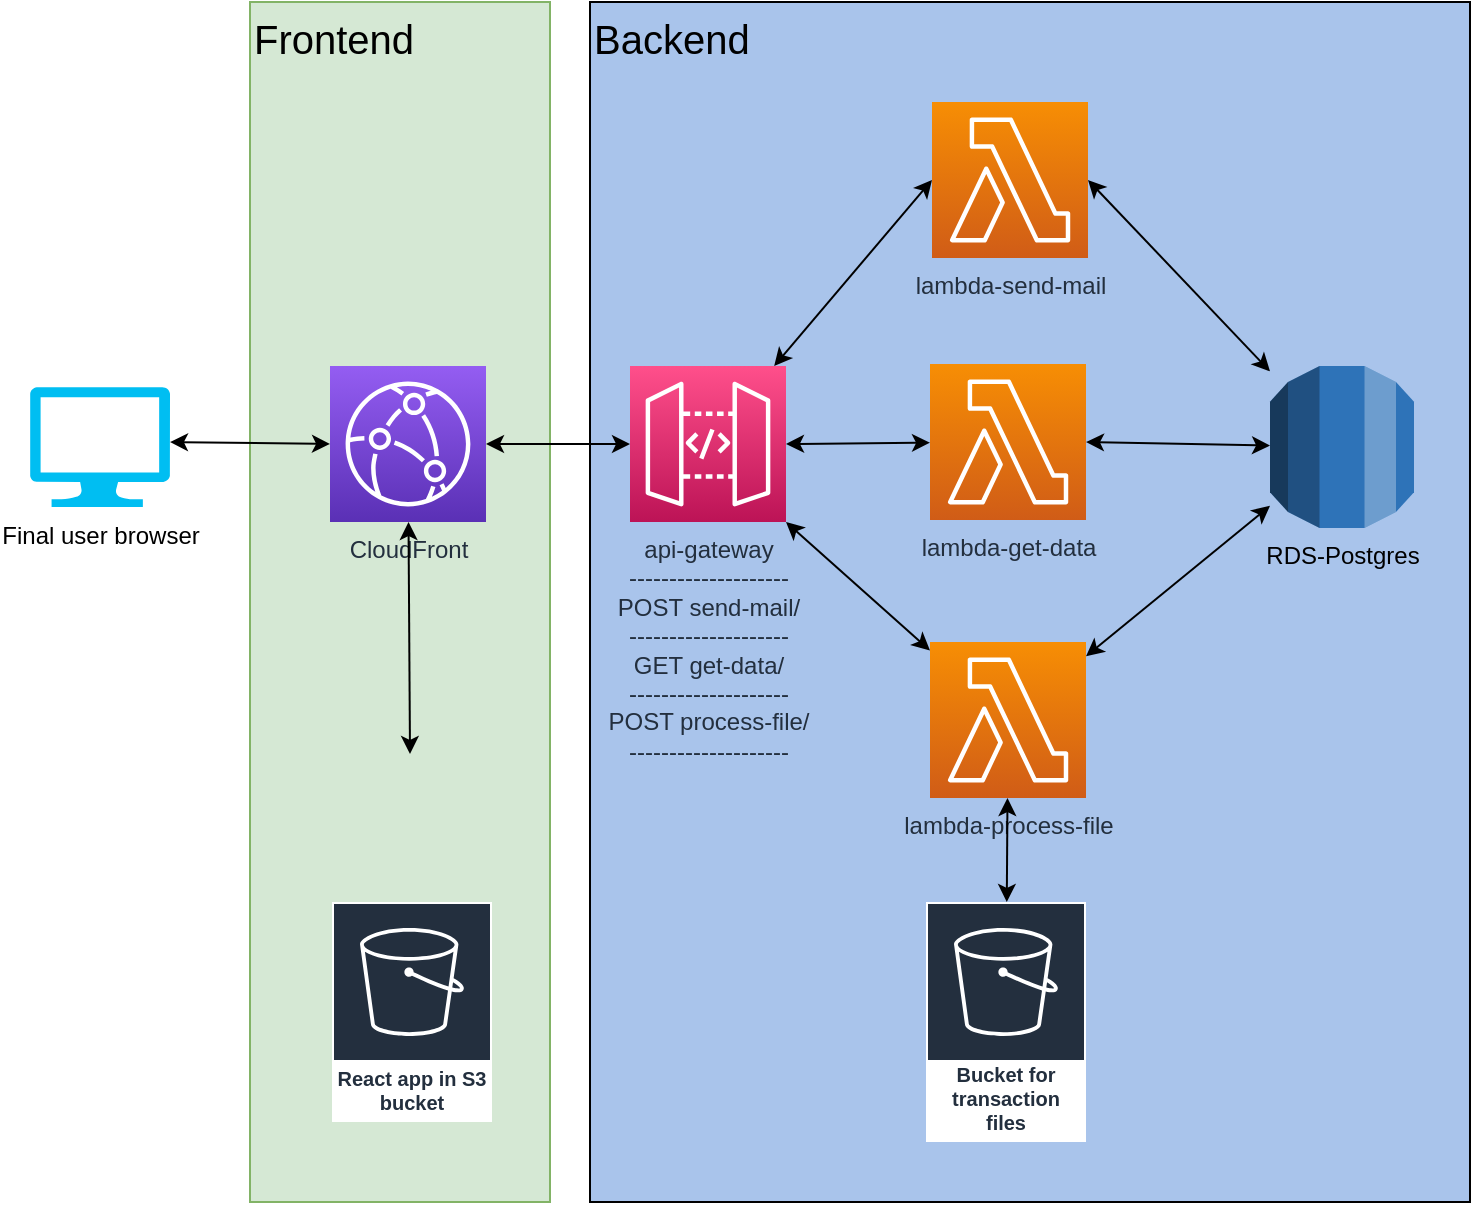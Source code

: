 <mxfile version="20.8.5" type="device"><diagram id="7Ydg3tMNWPYr-OU-F5ib" name="Page-1"><mxGraphModel dx="1123" dy="718" grid="1" gridSize="10" guides="1" tooltips="1" connect="1" arrows="1" fold="1" page="1" pageScale="1" pageWidth="850" pageHeight="1100" math="0" shadow="0"><root><mxCell id="0"/><mxCell id="1" parent="0"/><mxCell id="m93VnhG917iR_nW48uMm-42" style="edgeStyle=none;rounded=0;orthogonalLoop=1;jettySize=auto;html=1;fontSize=20;" parent="1" source="m93VnhG917iR_nW48uMm-4" target="m93VnhG917iR_nW48uMm-6" edge="1"><mxGeometry relative="1" as="geometry"/></mxCell><mxCell id="m93VnhG917iR_nW48uMm-25" value="&lt;font style=&quot;font-size: 20px;&quot;&gt;Frontend&lt;/font&gt;" style="rounded=0;whiteSpace=wrap;html=1;fillColor=#d5e8d4;align=left;verticalAlign=top;strokeColor=#82b366;" parent="1" vertex="1"><mxGeometry x="150" y="280" width="150" height="600" as="geometry"/></mxCell><mxCell id="m93VnhG917iR_nW48uMm-24" value="&lt;font style=&quot;font-size: 20px;&quot;&gt;Backend&lt;/font&gt;" style="rounded=0;whiteSpace=wrap;html=1;fillColor=#A9C4EB;align=left;verticalAlign=top;" parent="1" vertex="1"><mxGeometry x="320" y="280" width="440" height="600" as="geometry"/></mxCell><mxCell id="m93VnhG917iR_nW48uMm-2" value="api-gateway&lt;br&gt;--------------------&lt;br&gt;POST send-mail/&lt;br&gt;--------------------&lt;br&gt;GET get-data/&lt;br&gt;--------------------&lt;br&gt;POST process-file/&lt;br&gt;--------------------" style="sketch=0;points=[[0,0,0],[0.25,0,0],[0.5,0,0],[0.75,0,0],[1,0,0],[0,1,0],[0.25,1,0],[0.5,1,0],[0.75,1,0],[1,1,0],[0,0.25,0],[0,0.5,0],[0,0.75,0],[1,0.25,0],[1,0.5,0],[1,0.75,0]];outlineConnect=0;fontColor=#232F3E;gradientColor=#FF4F8B;gradientDirection=north;fillColor=#BC1356;strokeColor=#ffffff;dashed=0;verticalLabelPosition=bottom;verticalAlign=top;align=center;html=1;fontSize=12;fontStyle=0;aspect=fixed;shape=mxgraph.aws4.resourceIcon;resIcon=mxgraph.aws4.api_gateway;" parent="1" vertex="1"><mxGeometry x="340" y="462" width="78" height="78" as="geometry"/></mxCell><mxCell id="m93VnhG917iR_nW48uMm-3" value="lambda-get-data" style="sketch=0;points=[[0,0,0],[0.25,0,0],[0.5,0,0],[0.75,0,0],[1,0,0],[0,1,0],[0.25,1,0],[0.5,1,0],[0.75,1,0],[1,1,0],[0,0.25,0],[0,0.5,0],[0,0.75,0],[1,0.25,0],[1,0.5,0],[1,0.75,0]];outlineConnect=0;fontColor=#232F3E;gradientColor=#F78E04;gradientDirection=north;fillColor=#D05C17;strokeColor=#ffffff;dashed=0;verticalLabelPosition=bottom;verticalAlign=top;align=center;html=1;fontSize=12;fontStyle=0;aspect=fixed;shape=mxgraph.aws4.resourceIcon;resIcon=mxgraph.aws4.lambda;" parent="1" vertex="1"><mxGeometry x="490" y="461" width="78" height="78" as="geometry"/></mxCell><mxCell id="m93VnhG917iR_nW48uMm-4" value="lambda-process-file" style="sketch=0;points=[[0,0,0],[0.25,0,0],[0.5,0,0],[0.75,0,0],[1,0,0],[0,1,0],[0.25,1,0],[0.5,1,0],[0.75,1,0],[1,1,0],[0,0.25,0],[0,0.5,0],[0,0.75,0],[1,0.25,0],[1,0.5,0],[1,0.75,0]];outlineConnect=0;fontColor=#232F3E;gradientColor=#F78E04;gradientDirection=north;fillColor=#D05C17;strokeColor=#ffffff;dashed=0;verticalLabelPosition=bottom;verticalAlign=top;align=center;html=1;fontSize=12;fontStyle=0;aspect=fixed;shape=mxgraph.aws4.resourceIcon;resIcon=mxgraph.aws4.lambda;" parent="1" vertex="1"><mxGeometry x="490" y="600" width="78" height="78" as="geometry"/></mxCell><mxCell id="m93VnhG917iR_nW48uMm-5" value="RDS-Postgres" style="outlineConnect=0;dashed=0;verticalLabelPosition=bottom;verticalAlign=top;align=center;html=1;shape=mxgraph.aws3.rds;fillColor=#2E73B8;gradientColor=none;" parent="1" vertex="1"><mxGeometry x="660" y="462" width="72" height="81" as="geometry"/></mxCell><mxCell id="m93VnhG917iR_nW48uMm-6" value="Bucket for transaction files" style="sketch=0;outlineConnect=0;fontColor=#232F3E;gradientColor=none;strokeColor=#ffffff;fillColor=#232F3E;dashed=0;verticalLabelPosition=middle;verticalAlign=bottom;align=center;html=1;whiteSpace=wrap;fontSize=10;fontStyle=1;spacing=3;shape=mxgraph.aws4.productIcon;prIcon=mxgraph.aws4.s3;" parent="1" vertex="1"><mxGeometry x="488" y="730" width="80" height="120" as="geometry"/></mxCell><mxCell id="m93VnhG917iR_nW48uMm-7" value="" style="shape=image;html=1;verticalAlign=top;verticalLabelPosition=bottom;labelBackgroundColor=#ffffff;imageAspect=0;aspect=fixed;image=https://cdn1.iconfinder.com/data/icons/ionicons-fill-vol-2/512/logo-react-128.png" parent="1" vertex="1"><mxGeometry x="193" y="656" width="74" height="74" as="geometry"/></mxCell><mxCell id="m93VnhG917iR_nW48uMm-8" value="React app in S3 bucket" style="sketch=0;outlineConnect=0;fontColor=#232F3E;gradientColor=none;strokeColor=#ffffff;fillColor=#232F3E;dashed=0;verticalLabelPosition=middle;verticalAlign=bottom;align=center;html=1;whiteSpace=wrap;fontSize=10;fontStyle=1;spacing=3;shape=mxgraph.aws4.productIcon;prIcon=mxgraph.aws4.s3;" parent="1" vertex="1"><mxGeometry x="191" y="730" width="80" height="110" as="geometry"/></mxCell><mxCell id="m93VnhG917iR_nW48uMm-9" value="CloudFront" style="sketch=0;points=[[0,0,0],[0.25,0,0],[0.5,0,0],[0.75,0,0],[1,0,0],[0,1,0],[0.25,1,0],[0.5,1,0],[0.75,1,0],[1,1,0],[0,0.25,0],[0,0.5,0],[0,0.75,0],[1,0.25,0],[1,0.5,0],[1,0.75,0]];outlineConnect=0;fontColor=#232F3E;gradientColor=#945DF2;gradientDirection=north;fillColor=#5A30B5;strokeColor=#ffffff;dashed=0;verticalLabelPosition=bottom;verticalAlign=top;align=center;html=1;fontSize=12;fontStyle=0;aspect=fixed;shape=mxgraph.aws4.resourceIcon;resIcon=mxgraph.aws4.cloudfront;" parent="1" vertex="1"><mxGeometry x="190" y="462" width="78" height="78" as="geometry"/></mxCell><mxCell id="m93VnhG917iR_nW48uMm-10" value="lambda-send-mail" style="sketch=0;points=[[0,0,0],[0.25,0,0],[0.5,0,0],[0.75,0,0],[1,0,0],[0,1,0],[0.25,1,0],[0.5,1,0],[0.75,1,0],[1,1,0],[0,0.25,0],[0,0.5,0],[0,0.75,0],[1,0.25,0],[1,0.5,0],[1,0.75,0]];outlineConnect=0;fontColor=#232F3E;gradientColor=#F78E04;gradientDirection=north;fillColor=#D05C17;strokeColor=#ffffff;dashed=0;verticalLabelPosition=bottom;verticalAlign=top;align=center;html=1;fontSize=12;fontStyle=0;aspect=fixed;shape=mxgraph.aws4.resourceIcon;resIcon=mxgraph.aws4.lambda;" parent="1" vertex="1"><mxGeometry x="491" y="330" width="78" height="78" as="geometry"/></mxCell><mxCell id="m93VnhG917iR_nW48uMm-13" value="Final user browser" style="verticalLabelPosition=bottom;html=1;verticalAlign=top;align=center;strokeColor=none;fillColor=#00BEF2;shape=mxgraph.azure.computer;pointerEvents=1;" parent="1" vertex="1"><mxGeometry x="40" y="472.5" width="70" height="60" as="geometry"/></mxCell><mxCell id="m93VnhG917iR_nW48uMm-33" value="" style="endArrow=classic;startArrow=classic;html=1;rounded=0;fontSize=20;entryX=0;entryY=0.5;entryDx=0;entryDy=0;entryPerimeter=0;" parent="1" target="m93VnhG917iR_nW48uMm-9" edge="1"><mxGeometry width="50" height="50" relative="1" as="geometry"><mxPoint x="110" y="500" as="sourcePoint"/><mxPoint x="160" y="450" as="targetPoint"/><Array as="points"/></mxGeometry></mxCell><mxCell id="m93VnhG917iR_nW48uMm-34" value="" style="endArrow=classic;startArrow=classic;html=1;rounded=0;fontSize=20;" parent="1" target="m93VnhG917iR_nW48uMm-9" edge="1"><mxGeometry width="50" height="50" relative="1" as="geometry"><mxPoint x="230" y="656" as="sourcePoint"/><mxPoint x="310" y="657" as="targetPoint"/><Array as="points"/></mxGeometry></mxCell><mxCell id="m93VnhG917iR_nW48uMm-35" value="" style="endArrow=classic;startArrow=classic;html=1;rounded=0;fontSize=20;entryX=0;entryY=0.5;entryDx=0;entryDy=0;entryPerimeter=0;exitX=1;exitY=0.5;exitDx=0;exitDy=0;exitPerimeter=0;" parent="1" source="m93VnhG917iR_nW48uMm-9" target="m93VnhG917iR_nW48uMm-2" edge="1"><mxGeometry width="50" height="50" relative="1" as="geometry"><mxPoint x="130" y="520" as="sourcePoint"/><mxPoint x="210" y="521" as="targetPoint"/><Array as="points"/></mxGeometry></mxCell><mxCell id="m93VnhG917iR_nW48uMm-36" value="" style="endArrow=classic;startArrow=classic;html=1;rounded=0;fontSize=20;entryX=0;entryY=0.5;entryDx=0;entryDy=0;entryPerimeter=0;" parent="1" source="m93VnhG917iR_nW48uMm-2" target="m93VnhG917iR_nW48uMm-10" edge="1"><mxGeometry width="50" height="50" relative="1" as="geometry"><mxPoint x="140" y="530" as="sourcePoint"/><mxPoint x="220" y="531" as="targetPoint"/><Array as="points"/></mxGeometry></mxCell><mxCell id="m93VnhG917iR_nW48uMm-37" value="" style="endArrow=classic;startArrow=classic;html=1;rounded=0;fontSize=20;exitX=1;exitY=0.5;exitDx=0;exitDy=0;exitPerimeter=0;" parent="1" source="m93VnhG917iR_nW48uMm-2" target="m93VnhG917iR_nW48uMm-3" edge="1"><mxGeometry width="50" height="50" relative="1" as="geometry"><mxPoint x="150" y="540" as="sourcePoint"/><mxPoint x="230" y="541" as="targetPoint"/><Array as="points"/></mxGeometry></mxCell><mxCell id="m93VnhG917iR_nW48uMm-38" value="" style="endArrow=classic;startArrow=classic;html=1;rounded=0;fontSize=20;exitX=1;exitY=1;exitDx=0;exitDy=0;exitPerimeter=0;" parent="1" source="m93VnhG917iR_nW48uMm-2" target="m93VnhG917iR_nW48uMm-4" edge="1"><mxGeometry width="50" height="50" relative="1" as="geometry"><mxPoint x="160" y="550" as="sourcePoint"/><mxPoint x="240" y="551" as="targetPoint"/><Array as="points"/></mxGeometry></mxCell><mxCell id="m93VnhG917iR_nW48uMm-39" value="" style="endArrow=classic;startArrow=classic;html=1;rounded=0;fontSize=20;exitX=1;exitY=0.5;exitDx=0;exitDy=0;exitPerimeter=0;" parent="1" source="m93VnhG917iR_nW48uMm-3" target="m93VnhG917iR_nW48uMm-5" edge="1"><mxGeometry width="50" height="50" relative="1" as="geometry"><mxPoint x="170" y="560" as="sourcePoint"/><mxPoint x="250" y="561" as="targetPoint"/><Array as="points"/></mxGeometry></mxCell><mxCell id="m93VnhG917iR_nW48uMm-40" value="" style="endArrow=classic;startArrow=classic;html=1;rounded=0;fontSize=20;" parent="1" source="m93VnhG917iR_nW48uMm-4" target="m93VnhG917iR_nW48uMm-5" edge="1"><mxGeometry width="50" height="50" relative="1" as="geometry"><mxPoint x="180" y="570" as="sourcePoint"/><mxPoint x="260" y="571" as="targetPoint"/><Array as="points"/></mxGeometry></mxCell><mxCell id="m93VnhG917iR_nW48uMm-41" value="" style="endArrow=classic;startArrow=classic;html=1;rounded=0;fontSize=20;" parent="1" source="m93VnhG917iR_nW48uMm-4" target="m93VnhG917iR_nW48uMm-6" edge="1"><mxGeometry width="50" height="50" relative="1" as="geometry"><mxPoint x="190" y="580" as="sourcePoint"/><mxPoint x="270" y="581" as="targetPoint"/><Array as="points"/></mxGeometry></mxCell><mxCell id="m93VnhG917iR_nW48uMm-43" value="" style="endArrow=classic;startArrow=classic;html=1;rounded=0;fontSize=20;exitX=1;exitY=0.5;exitDx=0;exitDy=0;exitPerimeter=0;" parent="1" source="m93VnhG917iR_nW48uMm-10" target="m93VnhG917iR_nW48uMm-5" edge="1"><mxGeometry width="50" height="50" relative="1" as="geometry"><mxPoint x="578" y="649" as="sourcePoint"/><mxPoint x="670" y="550.891" as="targetPoint"/><Array as="points"/></mxGeometry></mxCell></root></mxGraphModel></diagram></mxfile>